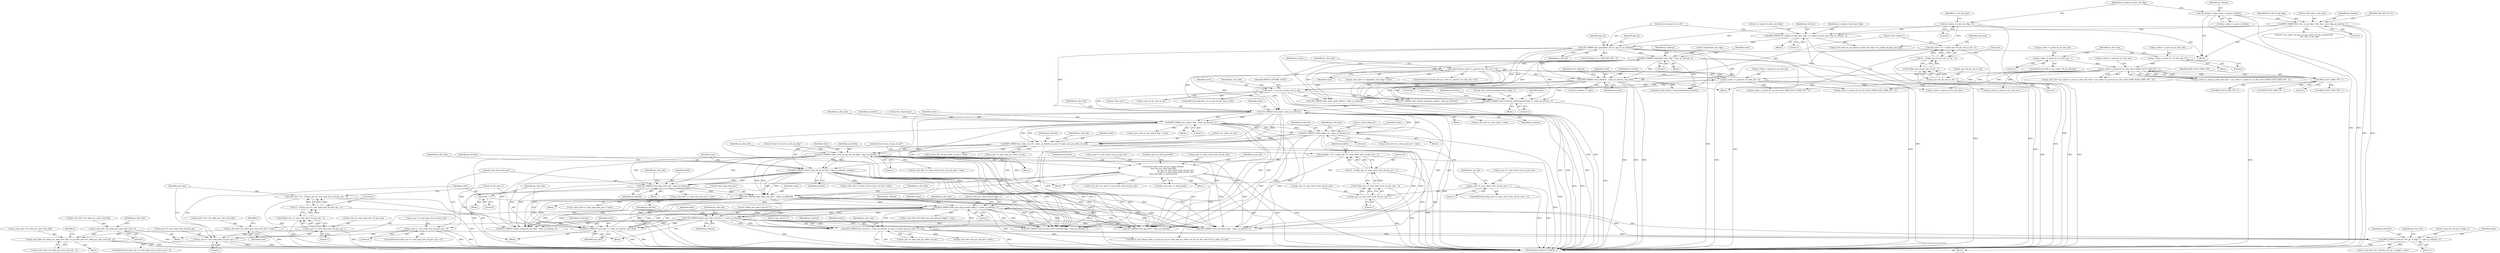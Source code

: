 digraph "0_Android_7c9be319a279654e55a6d757265f88c61a16a4d5@array" {
"1001039" [label="(Call,ps_slice_hdr->ai1_delta_poc_msb_cycle_lt[i] += ps_slice_hdr->ai1_delta_poc_msb_cycle_lt[i - 1])"];
"1001003" [label="(Call,ps_slice_hdr->ai1_delta_poc_msb_cycle_lt[i] = 0)"];
"1001021" [label="(Call,ps_slice_hdr->ai1_delta_poc_msb_cycle_lt[i] = value)"];
"1001017" [label="(Call,UEV_PARSE(\"delata_poc_msb_cycle_lt[ i ]\", value, ps_bitstrm))"];
"1000991" [label="(Call,BITS_PARSE(\"delta_poc_msb_present_flag[ i ]\", value, ps_bitstrm, 1))"];
"1000938" [label="(Call,value = 0)"];
"1000931" [label="(Call,BITS_PARSE(\"lt_idx_sps[ i ]\", value, ps_bitstrm, num_bits))"];
"1000863" [label="(Call,UEV_PARSE(\"num_long_term_pics\", value, ps_bitstrm))"];
"1000700" [label="(Call,BITS_PARSE(\"short_term_ref_pic_set_sps_flag\", value, ps_bitstrm, 1))"];
"1000688" [label="(Call,BITS_PARSE(\"pic_order_cnt_lsb\", value, ps_bitstrm, ps_sps->i1_log2_max_pic_order_cnt_lsb))"];
"1000643" [label="(Call,BITS_PARSE(\"pic_output_flag\", value, ps_bitstrm, 1))"];
"1000598" [label="(Call,UEV_PARSE(\"slice_type\", value, ps_bitstrm))"];
"1000593" [label="(Call,BITS_PARSE(\"slice_reserved_undetermined_flag[ i ]\", value, ps_bitstrm, 1))"];
"1000543" [label="(Call,value >= ps_sps->i4_pic_size_in_ctb)"];
"1000534" [label="(Call,BITS_PARSE(\"slice_address\", value, ps_bitstrm, num_bits))"];
"1000434" [label="(Call,value && (ps_codec->s_parse.i4_cur_slice_idx > 0))"];
"1000428" [label="(Call,BITS_PARSE(\"dependent_slice_flag\", value, ps_bitstrm, 1))"];
"1000214" [label="(Call,UEV_PARSE(\"pic_parameter_set_id\", pps_id, ps_bitstrm))"];
"1000209" [label="(Call,BITS_PARSE(\"no_output_of_prior_pics_flag\", no_output_of_prior_pics_flag, ps_bitstrm, 1))"];
"1000160" [label="(Call,no_output_of_prior_pics_flag = 0)"];
"1000195" [label="(Call,BITS_PARSE(\"first_slice_in_pic_flag\", first_slice_in_pic_flag, ps_bitstrm, 1))"];
"1000148" [label="(Call,*ps_bitstrm = &ps_codec->s_parse.s_bitstrm)"];
"1000436" [label="(Call,ps_codec->s_parse.i4_cur_slice_idx > 0)"];
"1000411" [label="(Call,ps_codec->s_parse.i4_cur_slice_idx & (MAX_SLICE_HDR_CNT - 1))"];
"1000396" [label="(Call,ps_codec->s_parse.i4_cur_slice_idx = 1)"];
"1000381" [label="(Call,ps_codec->s_parse.i4_cur_slice_idx = 0)"];
"1000417" [label="(Call,MAX_SLICE_HDR_CNT - 1)"];
"1000524" [label="(Call,num_bits = 32 - CLZ(ps_sps->i4_pic_size_in_ctb - 1))"];
"1000526" [label="(Call,32 - CLZ(ps_sps->i4_pic_size_in_ctb - 1))"];
"1000528" [label="(Call,CLZ(ps_sps->i4_pic_size_in_ctb - 1))"];
"1000529" [label="(Call,ps_sps->i4_pic_size_in_ctb - 1)"];
"1000665" [label="(Call,BITS_PARSE(\"colour_plane_id\", value, ps_bitstrm, 2))"];
"1000840" [label="(Call,UEV_PARSE(\"num_long_term_sps\", value, ps_bitstrm))"];
"1000740" [label="(Call,BITS_PARSE(\"short_term_ref_pic_set_idx\", value, ps_bitstrm, numbits))"];
"1000730" [label="(Call,numbits = 32 - CLZ(ps_sps->i1_num_short_term_ref_pic_sets - 1))"];
"1000732" [label="(Call,32 - CLZ(ps_sps->i1_num_short_term_ref_pic_sets - 1))"];
"1000734" [label="(Call,CLZ(ps_sps->i1_num_short_term_ref_pic_sets - 1))"];
"1000735" [label="(Call,ps_sps->i1_num_short_term_ref_pic_sets - 1)"];
"1000724" [label="(Call,ps_sps->i1_num_short_term_ref_pic_sets > 1)"];
"1000784" [label="(Call,ihevcd_short_term_ref_pic_set(ps_bitstrm,\n &ps_sps->as_stref_picset[0],\n                                              ps_sps->i1_num_short_term_ref_pic_sets,\n                                              ps_sps->i1_num_short_term_ref_pic_sets,\n &ps_slice_hdr->s_stref_picset))"];
"1000921" [label="(Call,num_bits = 32 - CLZ(ps_sps->i1_num_long_term_ref_pics_sps - 1))"];
"1000923" [label="(Call,32 - CLZ(ps_sps->i1_num_long_term_ref_pics_sps - 1))"];
"1000925" [label="(Call,CLZ(ps_sps->i1_num_long_term_ref_pics_sps - 1))"];
"1000926" [label="(Call,ps_sps->i1_num_long_term_ref_pics_sps - 1)"];
"1000914" [label="(Call,ps_sps->i1_num_long_term_ref_pics_sps > 1)"];
"1000834" [label="(Call,ps_sps->i1_num_long_term_ref_pics_sps > 0)"];
"1000979" [label="(Call,BITS_PARSE(\"used_by_curr_pic_lt_flag[ i ]\", value, ps_bitstrm, 1))"];
"1000965" [label="(Call,BITS_PARSE(\"poc_lsb_lt[ i ]\", value, ps_bitstrm, ps_sps->i1_log2_max_pic_order_cnt_lsb))"];
"1000538" [label="(Identifier,num_bits)"];
"1000922" [label="(Identifier,num_bits)"];
"1001009" [label="(Literal,0)"];
"1000695" [label="(Call,ps_slice_hdr->i4_pic_order_cnt_lsb = value)"];
"1000866" [label="(Identifier,ps_bitstrm)"];
"1001040" [label="(Call,ps_slice_hdr->ai1_delta_poc_msb_cycle_lt[i])"];
"1000691" [label="(Identifier,ps_bitstrm)"];
"1000549" [label="(Identifier,IHEVCD_IGNORE_SLICE)"];
"1000728" [label="(Literal,1)"];
"1000923" [label="(Call,32 - CLZ(ps_sps->i1_num_long_term_ref_pics_sps - 1))"];
"1000925" [label="(Call,CLZ(ps_sps->i1_num_long_term_ref_pics_sps - 1))"];
"1000739" [label="(Literal,1)"];
"1000996" [label="(Call,ps_slice_hdr->ai1_delta_poc_msb_present_flag[i] = value)"];
"1001878" [label="(Call,UEV_PARSE(\"num_entry_point_offsets\", value, ps_bitstrm))"];
"1000724" [label="(Call,ps_sps->i1_num_short_term_ref_pic_sets > 1)"];
"1000544" [label="(Identifier,value)"];
"1000381" [label="(Call,ps_codec->s_parse.i4_cur_slice_idx = 0)"];
"1000672" [label="(Identifier,ps_slice_hdr)"];
"1000648" [label="(Call,ps_slice_hdr->i1_pic_output_flag = value)"];
"1001024" [label="(Identifier,ps_slice_hdr)"];
"1002011" [label="(Call,ihevcd_bits_flush_to_byte_boundary(ps_bitstrm))"];
"1000219" [label="(Identifier,pps_id)"];
"1000199" [label="(Literal,1)"];
"1002527" [label="(Call,ps_codec->s_parse.i4_cur_slice_idx & (MAX_SLICE_HDR_CNT - 1))"];
"1000792" [label="(Call,ps_sps->i1_num_short_term_ref_pic_sets)"];
"1000803" [label="(Identifier,st_rps_idx)"];
"1000670" [label="(Call,ps_slice_hdr->i1_colour_plane_id = value)"];
"1001045" [label="(Call,ps_slice_hdr->ai1_delta_poc_msb_cycle_lt[i - 1])"];
"1000995" [label="(Literal,1)"];
"1000924" [label="(Literal,32)"];
"1000535" [label="(Literal,\"slice_address\")"];
"1000445" [label="(Identifier,ps_codec)"];
"1000446" [label="(Call,ps_codec->s_parse.i4_cur_slice_idx & (MAX_SLICE_HDR_CNT - 1))"];
"1000646" [label="(Identifier,ps_bitstrm)"];
"1000537" [label="(Identifier,ps_bitstrm)"];
"1000701" [label="(Literal,\"short_term_ref_pic_set_sps_flag\")"];
"1000208" [label="(Block,)"];
"1000432" [label="(Literal,1)"];
"1000939" [label="(Identifier,value)"];
"1000914" [label="(Call,ps_sps->i1_num_long_term_ref_pics_sps > 1)"];
"1000529" [label="(Call,ps_sps->i4_pic_size_in_ctb - 1)"];
"1000865" [label="(Identifier,value)"];
"1000595" [label="(Identifier,value)"];
"1000980" [label="(Literal,\"used_by_curr_pic_lt_flag[ i ]\")"];
"1000539" [label="(Call,slice_address = value)"];
"1000864" [label="(Literal,\"num_long_term_pics\")"];
"1000560" [label="(Block,)"];
"1000290" [label="(Call,(0 != ps_codec->u4_pic_cnt || ps_codec->i4_pic_present) &&\n                    first_slice_in_pic_flag)"];
"1000666" [label="(Literal,\"colour_plane_id\")"];
"1000211" [label="(Identifier,no_output_of_prior_pics_flag)"];
"1002638" [label="(Call,ps_codec->s_parse.i4_cur_slice_idx--)"];
"1000435" [label="(Identifier,value)"];
"1000592" [label="(Block,)"];
"1000692" [label="(Call,ps_sps->i1_log2_max_pic_order_cnt_lsb)"];
"1000431" [label="(Identifier,ps_bitstrm)"];
"1000981" [label="(Identifier,value)"];
"1000785" [label="(Identifier,ps_bitstrm)"];
"1000697" [label="(Identifier,ps_slice_hdr)"];
"1000132" [label="(Block,)"];
"1000667" [label="(Identifier,value)"];
"1000905" [label="(Block,)"];
"1000743" [label="(Identifier,ps_bitstrm)"];
"1001985" [label="(Call,UEV_PARSE(\"slice_header_extension_length\", value, ps_bitstrm))"];
"1001022" [label="(Call,ps_slice_hdr->ai1_delta_poc_msb_cycle_lt[i])"];
"1000843" [label="(Identifier,ps_bitstrm)"];
"1000390" [label="(ControlStructure,if(0 == ps_codec->i4_pic_present))"];
"1001013" [label="(Identifier,ps_slice_hdr)"];
"1000642" [label="(Block,)"];
"1000412" [label="(Call,ps_codec->s_parse.i4_cur_slice_idx)"];
"1000930" [label="(Literal,1)"];
"1001126" [label="(Call,BITS_PARSE(\"slice_sao_luma_flag\", value, ps_bitstrm, 1))"];
"1000664" [label="(Block,)"];
"1000534" [label="(Call,BITS_PARSE(\"slice_address\", value, ps_bitstrm, num_bits))"];
"1000597" [label="(Literal,1)"];
"1000736" [label="(Call,ps_sps->i1_num_short_term_ref_pic_sets)"];
"1001020" [label="(Identifier,ps_bitstrm)"];
"1000526" [label="(Call,32 - CLZ(ps_sps->i4_pic_size_in_ctb - 1))"];
"1000729" [label="(Block,)"];
"1000404" [label="(Identifier,ps_slice_hdr)"];
"1002533" [label="(Call,MAX_SLICE_HDR_CNT - 1)"];
"1000747" [label="(Identifier,ps_slice_hdr)"];
"1000783" [label="(Block,)"];
"1000740" [label="(Call,BITS_PARSE(\"short_term_ref_pic_set_idx\", value, ps_bitstrm, numbits))"];
"1000644" [label="(Literal,\"pic_output_flag\")"];
"1000419" [label="(Literal,1)"];
"1001039" [label="(Call,ps_slice_hdr->ai1_delta_poc_msb_cycle_lt[i] += ps_slice_hdr->ai1_delta_poc_msb_cycle_lt[i - 1])"];
"1000382" [label="(Call,ps_codec->s_parse.i4_cur_slice_idx)"];
"1000982" [label="(Identifier,ps_bitstrm)"];
"1000744" [label="(Identifier,numbits)"];
"1001031" [label="(Identifier,i)"];
"1000725" [label="(Call,ps_sps->i1_num_short_term_ref_pic_sets)"];
"1001101" [label="(Call,BITS_PARSE(\"enable_temporal_mvp_flag\", value, ps_bitstrm, 1))"];
"1000380" [label="(Block,)"];
"1000927" [label="(Call,ps_sps->i1_num_long_term_ref_pics_sps)"];
"1000387" [label="(Literal,0)"];
"1000397" [label="(Call,ps_codec->s_parse.i4_cur_slice_idx)"];
"1001018" [label="(Literal,\"delata_poc_msb_cycle_lt[ i ]\")"];
"1000162" [label="(Literal,0)"];
"1000915" [label="(Call,ps_sps->i1_num_long_term_ref_pics_sps)"];
"1000217" [label="(Identifier,ps_bitstrm)"];
"1000429" [label="(Literal,\"dependent_slice_flag\")"];
"1000683" [label="(Block,)"];
"1000528" [label="(Call,CLZ(ps_sps->i4_pic_size_in_ctb - 1))"];
"1000165" [label="(Identifier,i1_nal_unit_type)"];
"1000215" [label="(Literal,\"pic_parameter_set_id\")"];
"1002661" [label="(MethodReturn,IHEVCD_ERROR_T)"];
"1000964" [label="(Block,)"];
"1000983" [label="(Literal,1)"];
"1000545" [label="(Call,ps_sps->i4_pic_size_in_ctb)"];
"1000734" [label="(Call,CLZ(ps_sps->i1_num_short_term_ref_pic_sets - 1))"];
"1000533" [label="(Literal,1)"];
"1000417" [label="(Call,MAX_SLICE_HDR_CNT - 1)"];
"1000645" [label="(Identifier,value)"];
"1001003" [label="(Call,ps_slice_hdr->ai1_delta_poc_msb_cycle_lt[i] = 0)"];
"1000437" [label="(Call,ps_codec->s_parse.i4_cur_slice_idx)"];
"1000835" [label="(Call,ps_sps->i1_num_long_term_ref_pics_sps)"];
"1000543" [label="(Call,value >= ps_sps->i4_pic_size_in_ctb)"];
"1000934" [label="(Identifier,ps_bitstrm)"];
"1000832" [label="(Block,)"];
"1000216" [label="(Identifier,pps_id)"];
"1000149" [label="(Identifier,ps_bitstrm)"];
"1000430" [label="(Identifier,value)"];
"1000402" [label="(Literal,1)"];
"1000704" [label="(Literal,1)"];
"1000452" [label="(Call,MAX_SLICE_HDR_CNT - 1)"];
"1000987" [label="(Identifier,ps_slice_hdr)"];
"1001027" [label="(Identifier,value)"];
"1000411" [label="(Call,ps_codec->s_parse.i4_cur_slice_idx & (MAX_SLICE_HDR_CNT - 1))"];
"1001019" [label="(Identifier,value)"];
"1000991" [label="(Call,BITS_PARSE(\"delta_poc_msb_present_flag[ i ]\", value, ps_bitstrm, 1))"];
"1000468" [label="(Identifier,ps_slice_hdr)"];
"1000730" [label="(Call,numbits = 32 - CLZ(ps_sps->i1_num_short_term_ref_pic_sets - 1))"];
"1000966" [label="(Literal,\"poc_lsb_lt[ i ]\")"];
"1000466" [label="(Call,ps_slice_hdr->i1_dependent_slice_flag = value)"];
"1000530" [label="(Call,ps_sps->i4_pic_size_in_ctb)"];
"1000650" [label="(Identifier,ps_slice_hdr)"];
"1000839" [label="(Block,)"];
"1000904" [label="(Identifier,i)"];
"1000795" [label="(Call,ps_sps->i1_num_short_term_ref_pic_sets)"];
"1000604" [label="(Identifier,ps_slice_hdr)"];
"1000540" [label="(Identifier,slice_address)"];
"1000935" [label="(Identifier,num_bits)"];
"1001678" [label="(Call,ihevcd_calc_poc(ps_codec, ps_nal, ps_sps->i1_log2_max_pic_order_cnt_lsb, ps_slice_hdr->i4_pic_order_cnt_lsb))"];
"1000834" [label="(Call,ps_sps->i1_num_long_term_ref_pics_sps > 0)"];
"1000705" [label="(Call,ps_slice_hdr->i1_short_term_ref_pic_set_sps_flag = value)"];
"1000965" [label="(Call,BITS_PARSE(\"poc_lsb_lt[ i ]\", value, ps_bitstrm, ps_sps->i1_log2_max_pic_order_cnt_lsb))"];
"1000846" [label="(Identifier,ps_slice_hdr)"];
"1000598" [label="(Call,UEV_PARSE(\"slice_type\", value, ps_bitstrm))"];
"1000979" [label="(Call,BITS_PARSE(\"used_by_curr_pic_lt_flag[ i ]\", value, ps_bitstrm, 1))"];
"1000599" [label="(Literal,\"slice_type\")"];
"1000993" [label="(Identifier,value)"];
"1000937" [label="(Block,)"];
"1000702" [label="(Identifier,value)"];
"1000940" [label="(Literal,0)"];
"1000700" [label="(Call,BITS_PARSE(\"short_term_ref_pic_set_sps_flag\", value, ps_bitstrm, 1))"];
"1000643" [label="(Call,BITS_PARSE(\"pic_output_flag\", value, ps_bitstrm, 1))"];
"1000932" [label="(Literal,\"lt_idx_sps[ i ]\")"];
"1000591" [label="(Identifier,i)"];
"1000522" [label="(Block,)"];
"1000838" [label="(Literal,0)"];
"1000596" [label="(Identifier,ps_bitstrm)"];
"1001038" [label="(Block,)"];
"1000745" [label="(Call,ps_slice_hdr->i1_short_term_ref_pic_set_idx = value)"];
"1000918" [label="(Literal,1)"];
"1000210" [label="(Literal,\"no_output_of_prior_pics_flag\")"];
"1000203" [label="(Identifier,NAL_BLA_W_LP)"];
"1000833" [label="(ControlStructure,if(ps_sps->i1_num_long_term_ref_pics_sps > 0))"];
"1001189" [label="(Call,BITS_PARSE(\"num_ref_idx_active_override_flag\", value, ps_bitstrm, 1))"];
"1000396" [label="(Call,ps_codec->s_parse.i4_cur_slice_idx = 1)"];
"1000741" [label="(Literal,\"short_term_ref_pic_set_idx\")"];
"1001021" [label="(Call,ps_slice_hdr->ai1_delta_poc_msb_cycle_lt[i] = value)"];
"1000668" [label="(Identifier,ps_bitstrm)"];
"1000161" [label="(Identifier,no_output_of_prior_pics_flag)"];
"1000602" [label="(Call,ps_slice_hdr->i1_slice_type = value)"];
"1000507" [label="(Call,ps_slice_hdr->i1_no_output_of_prior_pics_flag = no_output_of_prior_pics_flag)"];
"1001016" [label="(Block,)"];
"1000150" [label="(Call,&ps_codec->s_parse.s_bitstrm)"];
"1000968" [label="(Identifier,ps_bitstrm)"];
"1000703" [label="(Identifier,ps_bitstrm)"];
"1000525" [label="(Identifier,num_bits)"];
"1000972" [label="(Call,ps_slice_hdr->ai4_poc_lsb_lt[i] = value)"];
"1000220" [label="(Call,CLIP3(pps_id, 0, MAX_PPS_CNT - 2))"];
"1000433" [label="(ControlStructure,if(value && (ps_codec->s_parse.i4_cur_slice_idx > 0)))"];
"1000690" [label="(Identifier,value)"];
"1000197" [label="(Identifier,first_slice_in_pic_flag)"];
"1000784" [label="(Call,ihevcd_short_term_ref_pic_set(ps_bitstrm,\n &ps_sps->as_stref_picset[0],\n                                              ps_sps->i1_num_short_term_ref_pic_sets,\n                                              ps_sps->i1_num_short_term_ref_pic_sets,\n &ps_slice_hdr->s_stref_picset))"];
"1000209" [label="(Call,BITS_PARSE(\"no_output_of_prior_pics_flag\", no_output_of_prior_pics_flag, ps_bitstrm, 1))"];
"1000844" [label="(Call,ps_slice_hdr->i1_num_long_term_sps = value)"];
"1000733" [label="(Literal,32)"];
"1000442" [label="(Literal,0)"];
"1000926" [label="(Call,ps_sps->i1_num_long_term_ref_pics_sps - 1)"];
"1000601" [label="(Identifier,ps_bitstrm)"];
"1000842" [label="(Identifier,value)"];
"1000731" [label="(Identifier,numbits)"];
"1000863" [label="(Call,UEV_PARSE(\"num_long_term_pics\", value, ps_bitstrm))"];
"1000999" [label="(Identifier,ps_slice_hdr)"];
"1000802" [label="(Call,st_rps_idx = ps_sps->i1_num_short_term_ref_pic_sets)"];
"1000707" [label="(Identifier,ps_slice_hdr)"];
"1000992" [label="(Literal,\"delta_poc_msb_present_flag[ i ]\")"];
"1000994" [label="(Identifier,ps_bitstrm)"];
"1000688" [label="(Call,BITS_PARSE(\"pic_order_cnt_lsb\", value, ps_bitstrm, ps_sps->i1_log2_max_pic_order_cnt_lsb))"];
"1000913" [label="(ControlStructure,if (ps_sps->i1_num_long_term_ref_pics_sps > 1))"];
"1000212" [label="(Identifier,ps_bitstrm)"];
"1000148" [label="(Call,*ps_bitstrm = &ps_codec->s_parse.s_bitstrm)"];
"1000869" [label="(Identifier,ps_slice_hdr)"];
"1000967" [label="(Identifier,value)"];
"1000975" [label="(Identifier,ps_slice_hdr)"];
"1000938" [label="(Call,value = 0)"];
"1000427" [label="(Block,)"];
"1000933" [label="(Identifier,value)"];
"1000524" [label="(Call,num_bits = 32 - CLZ(ps_sps->i4_pic_size_in_ctb - 1))"];
"1000214" [label="(Call,UEV_PARSE(\"pic_parameter_set_id\", pps_id, ps_bitstrm))"];
"1000403" [label="(Call,ps_slice_hdr = ps_codec->s_parse.ps_slice_hdr_base + (ps_codec->s_parse.i4_cur_slice_idx & (MAX_SLICE_HDR_CNT - 1)))"];
"1000841" [label="(Literal,\"num_long_term_sps\")"];
"1000969" [label="(Call,ps_sps->i1_log2_max_pic_order_cnt_lsb)"];
"1000786" [label="(Call,&ps_sps->as_stref_picset[0])"];
"1001803" [label="(Call,MAX_SLICE_HDR_CNT - 1)"];
"1000798" [label="(Call,&ps_slice_hdr->s_stref_picset)"];
"1000732" [label="(Call,32 - CLZ(ps_sps->i1_num_short_term_ref_pic_sets - 1))"];
"1000536" [label="(Identifier,value)"];
"1000196" [label="(Literal,\"first_slice_in_pic_flag\")"];
"1000418" [label="(Identifier,MAX_SLICE_HDR_CNT)"];
"1000669" [label="(Literal,2)"];
"1000558" [label="(Identifier,ps_slice_hdr)"];
"1000944" [label="(Identifier,ps_slice_hdr)"];
"1000600" [label="(Identifier,value)"];
"1000594" [label="(Literal,\"slice_reserved_undetermined_flag[ i ]\")"];
"1000195" [label="(Call,BITS_PARSE(\"first_slice_in_pic_flag\", first_slice_in_pic_flag, ps_bitstrm, 1))"];
"1001474" [label="(Call,SEV_PARSE(\"slice_qp_delta\", value, ps_bitstrm))"];
"1000405" [label="(Call,ps_codec->s_parse.ps_slice_hdr_base + (ps_codec->s_parse.i4_cur_slice_idx & (MAX_SLICE_HDR_CNT - 1)))"];
"1000919" [label="(Block,)"];
"1000751" [label="(Identifier,st_rps_idx)"];
"1001766" [label="(Call,ps_codec->s_parse.i4_cur_slice_idx--)"];
"1000735" [label="(Call,ps_sps->i1_num_short_term_ref_pic_sets - 1)"];
"1000689" [label="(Literal,\"pic_order_cnt_lsb\")"];
"1000428" [label="(Call,BITS_PARSE(\"dependent_slice_flag\", value, ps_bitstrm, 1))"];
"1000723" [label="(ControlStructure,if(ps_sps->i1_num_short_term_ref_pic_sets > 1))"];
"1001004" [label="(Call,ps_slice_hdr->ai1_delta_poc_msb_cycle_lt[i])"];
"1000527" [label="(Literal,32)"];
"1000742" [label="(Identifier,value)"];
"1000593" [label="(Call,BITS_PARSE(\"slice_reserved_undetermined_flag[ i ]\", value, ps_bitstrm, 1))"];
"1000198" [label="(Identifier,ps_bitstrm)"];
"1000665" [label="(Call,BITS_PARSE(\"colour_plane_id\", value, ps_bitstrm, 2))"];
"1000647" [label="(Literal,1)"];
"1000436" [label="(Call,ps_codec->s_parse.i4_cur_slice_idx > 0)"];
"1000984" [label="(Call,ps_slice_hdr->ai1_used_by_curr_pic_lt_flag[i] = value)"];
"1000921" [label="(Call,num_bits = 32 - CLZ(ps_sps->i1_num_long_term_ref_pics_sps - 1))"];
"1000160" [label="(Call,no_output_of_prior_pics_flag = 0)"];
"1000931" [label="(Call,BITS_PARSE(\"lt_idx_sps[ i ]\", value, ps_bitstrm, num_bits))"];
"1000542" [label="(ControlStructure,if(value >= ps_sps->i4_pic_size_in_ctb))"];
"1000867" [label="(Call,ps_slice_hdr->i1_num_long_term_pics = value)"];
"1000434" [label="(Call,value && (ps_codec->s_parse.i4_cur_slice_idx > 0))"];
"1000213" [label="(Literal,1)"];
"1001017" [label="(Call,UEV_PARSE(\"delata_poc_msb_cycle_lt[ i ]\", value, ps_bitstrm))"];
"1000840" [label="(Call,UEV_PARSE(\"num_long_term_sps\", value, ps_bitstrm))"];
"1001039" -> "1001038"  [label="AST: "];
"1001039" -> "1001045"  [label="CFG: "];
"1001040" -> "1001039"  [label="AST: "];
"1001045" -> "1001039"  [label="AST: "];
"1000904" -> "1001039"  [label="CFG: "];
"1001039" -> "1002661"  [label="DDG: "];
"1001039" -> "1002661"  [label="DDG: "];
"1001003" -> "1001039"  [label="DDG: "];
"1001021" -> "1001039"  [label="DDG: "];
"1001003" -> "1000905"  [label="AST: "];
"1001003" -> "1001009"  [label="CFG: "];
"1001004" -> "1001003"  [label="AST: "];
"1001009" -> "1001003"  [label="AST: "];
"1001013" -> "1001003"  [label="CFG: "];
"1001003" -> "1002661"  [label="DDG: "];
"1001021" -> "1001016"  [label="AST: "];
"1001021" -> "1001027"  [label="CFG: "];
"1001022" -> "1001021"  [label="AST: "];
"1001027" -> "1001021"  [label="AST: "];
"1001031" -> "1001021"  [label="CFG: "];
"1001021" -> "1002661"  [label="DDG: "];
"1001017" -> "1001021"  [label="DDG: "];
"1001017" -> "1001016"  [label="AST: "];
"1001017" -> "1001020"  [label="CFG: "];
"1001018" -> "1001017"  [label="AST: "];
"1001019" -> "1001017"  [label="AST: "];
"1001020" -> "1001017"  [label="AST: "];
"1001024" -> "1001017"  [label="CFG: "];
"1001017" -> "1002661"  [label="DDG: "];
"1001017" -> "1000931"  [label="DDG: "];
"1001017" -> "1000931"  [label="DDG: "];
"1001017" -> "1000965"  [label="DDG: "];
"1001017" -> "1000965"  [label="DDG: "];
"1001017" -> "1000991"  [label="DDG: "];
"1000991" -> "1001017"  [label="DDG: "];
"1000991" -> "1001017"  [label="DDG: "];
"1001017" -> "1001101"  [label="DDG: "];
"1001017" -> "1001101"  [label="DDG: "];
"1001017" -> "1001126"  [label="DDG: "];
"1001017" -> "1001126"  [label="DDG: "];
"1001017" -> "1001189"  [label="DDG: "];
"1001017" -> "1001189"  [label="DDG: "];
"1001017" -> "1001474"  [label="DDG: "];
"1001017" -> "1001474"  [label="DDG: "];
"1000991" -> "1000905"  [label="AST: "];
"1000991" -> "1000995"  [label="CFG: "];
"1000992" -> "1000991"  [label="AST: "];
"1000993" -> "1000991"  [label="AST: "];
"1000994" -> "1000991"  [label="AST: "];
"1000995" -> "1000991"  [label="AST: "];
"1000999" -> "1000991"  [label="CFG: "];
"1000991" -> "1002661"  [label="DDG: "];
"1000991" -> "1000931"  [label="DDG: "];
"1000991" -> "1000931"  [label="DDG: "];
"1000991" -> "1000965"  [label="DDG: "];
"1000991" -> "1000965"  [label="DDG: "];
"1000938" -> "1000991"  [label="DDG: "];
"1000931" -> "1000991"  [label="DDG: "];
"1000931" -> "1000991"  [label="DDG: "];
"1000979" -> "1000991"  [label="DDG: "];
"1000979" -> "1000991"  [label="DDG: "];
"1000863" -> "1000991"  [label="DDG: "];
"1000991" -> "1000996"  [label="DDG: "];
"1000991" -> "1001101"  [label="DDG: "];
"1000991" -> "1001101"  [label="DDG: "];
"1000991" -> "1001126"  [label="DDG: "];
"1000991" -> "1001126"  [label="DDG: "];
"1000991" -> "1001189"  [label="DDG: "];
"1000991" -> "1001189"  [label="DDG: "];
"1000991" -> "1001474"  [label="DDG: "];
"1000991" -> "1001474"  [label="DDG: "];
"1000938" -> "1000937"  [label="AST: "];
"1000938" -> "1000940"  [label="CFG: "];
"1000939" -> "1000938"  [label="AST: "];
"1000940" -> "1000938"  [label="AST: "];
"1000944" -> "1000938"  [label="CFG: "];
"1000931" -> "1000919"  [label="AST: "];
"1000931" -> "1000935"  [label="CFG: "];
"1000932" -> "1000931"  [label="AST: "];
"1000933" -> "1000931"  [label="AST: "];
"1000934" -> "1000931"  [label="AST: "];
"1000935" -> "1000931"  [label="AST: "];
"1000944" -> "1000931"  [label="CFG: "];
"1000931" -> "1002661"  [label="DDG: "];
"1000931" -> "1002661"  [label="DDG: "];
"1000863" -> "1000931"  [label="DDG: "];
"1000863" -> "1000931"  [label="DDG: "];
"1000921" -> "1000931"  [label="DDG: "];
"1000863" -> "1000832"  [label="AST: "];
"1000863" -> "1000866"  [label="CFG: "];
"1000864" -> "1000863"  [label="AST: "];
"1000865" -> "1000863"  [label="AST: "];
"1000866" -> "1000863"  [label="AST: "];
"1000869" -> "1000863"  [label="CFG: "];
"1000863" -> "1002661"  [label="DDG: "];
"1000700" -> "1000863"  [label="DDG: "];
"1000700" -> "1000863"  [label="DDG: "];
"1000840" -> "1000863"  [label="DDG: "];
"1000840" -> "1000863"  [label="DDG: "];
"1000740" -> "1000863"  [label="DDG: "];
"1000740" -> "1000863"  [label="DDG: "];
"1000784" -> "1000863"  [label="DDG: "];
"1000863" -> "1000867"  [label="DDG: "];
"1000863" -> "1000965"  [label="DDG: "];
"1000863" -> "1000965"  [label="DDG: "];
"1000863" -> "1001101"  [label="DDG: "];
"1000863" -> "1001101"  [label="DDG: "];
"1000863" -> "1001126"  [label="DDG: "];
"1000863" -> "1001126"  [label="DDG: "];
"1000863" -> "1001189"  [label="DDG: "];
"1000863" -> "1001189"  [label="DDG: "];
"1000863" -> "1001474"  [label="DDG: "];
"1000863" -> "1001474"  [label="DDG: "];
"1000700" -> "1000683"  [label="AST: "];
"1000700" -> "1000704"  [label="CFG: "];
"1000701" -> "1000700"  [label="AST: "];
"1000702" -> "1000700"  [label="AST: "];
"1000703" -> "1000700"  [label="AST: "];
"1000704" -> "1000700"  [label="AST: "];
"1000707" -> "1000700"  [label="CFG: "];
"1000700" -> "1002661"  [label="DDG: "];
"1000688" -> "1000700"  [label="DDG: "];
"1000688" -> "1000700"  [label="DDG: "];
"1000700" -> "1000705"  [label="DDG: "];
"1000700" -> "1000740"  [label="DDG: "];
"1000700" -> "1000740"  [label="DDG: "];
"1000700" -> "1000784"  [label="DDG: "];
"1000700" -> "1000840"  [label="DDG: "];
"1000700" -> "1000840"  [label="DDG: "];
"1000700" -> "1001101"  [label="DDG: "];
"1000700" -> "1001101"  [label="DDG: "];
"1000700" -> "1001126"  [label="DDG: "];
"1000700" -> "1001126"  [label="DDG: "];
"1000700" -> "1001189"  [label="DDG: "];
"1000700" -> "1001189"  [label="DDG: "];
"1000700" -> "1001474"  [label="DDG: "];
"1000700" -> "1001474"  [label="DDG: "];
"1000688" -> "1000683"  [label="AST: "];
"1000688" -> "1000692"  [label="CFG: "];
"1000689" -> "1000688"  [label="AST: "];
"1000690" -> "1000688"  [label="AST: "];
"1000691" -> "1000688"  [label="AST: "];
"1000692" -> "1000688"  [label="AST: "];
"1000697" -> "1000688"  [label="CFG: "];
"1000688" -> "1002661"  [label="DDG: "];
"1000688" -> "1002661"  [label="DDG: "];
"1000643" -> "1000688"  [label="DDG: "];
"1000643" -> "1000688"  [label="DDG: "];
"1000665" -> "1000688"  [label="DDG: "];
"1000665" -> "1000688"  [label="DDG: "];
"1000598" -> "1000688"  [label="DDG: "];
"1000598" -> "1000688"  [label="DDG: "];
"1000688" -> "1000695"  [label="DDG: "];
"1000688" -> "1000965"  [label="DDG: "];
"1000688" -> "1001678"  [label="DDG: "];
"1000643" -> "1000642"  [label="AST: "];
"1000643" -> "1000647"  [label="CFG: "];
"1000644" -> "1000643"  [label="AST: "];
"1000645" -> "1000643"  [label="AST: "];
"1000646" -> "1000643"  [label="AST: "];
"1000647" -> "1000643"  [label="AST: "];
"1000650" -> "1000643"  [label="CFG: "];
"1000643" -> "1002661"  [label="DDG: "];
"1000598" -> "1000643"  [label="DDG: "];
"1000598" -> "1000643"  [label="DDG: "];
"1000643" -> "1000648"  [label="DDG: "];
"1000643" -> "1000665"  [label="DDG: "];
"1000643" -> "1000665"  [label="DDG: "];
"1000643" -> "1001126"  [label="DDG: "];
"1000643" -> "1001126"  [label="DDG: "];
"1000643" -> "1001189"  [label="DDG: "];
"1000643" -> "1001189"  [label="DDG: "];
"1000643" -> "1001474"  [label="DDG: "];
"1000643" -> "1001474"  [label="DDG: "];
"1000598" -> "1000560"  [label="AST: "];
"1000598" -> "1000601"  [label="CFG: "];
"1000599" -> "1000598"  [label="AST: "];
"1000600" -> "1000598"  [label="AST: "];
"1000601" -> "1000598"  [label="AST: "];
"1000604" -> "1000598"  [label="CFG: "];
"1000598" -> "1002661"  [label="DDG: "];
"1000598" -> "1002661"  [label="DDG: "];
"1000593" -> "1000598"  [label="DDG: "];
"1000593" -> "1000598"  [label="DDG: "];
"1000543" -> "1000598"  [label="DDG: "];
"1000434" -> "1000598"  [label="DDG: "];
"1000214" -> "1000598"  [label="DDG: "];
"1000428" -> "1000598"  [label="DDG: "];
"1000534" -> "1000598"  [label="DDG: "];
"1000598" -> "1000602"  [label="DDG: "];
"1000598" -> "1000665"  [label="DDG: "];
"1000598" -> "1000665"  [label="DDG: "];
"1000598" -> "1001126"  [label="DDG: "];
"1000598" -> "1001126"  [label="DDG: "];
"1000598" -> "1001189"  [label="DDG: "];
"1000598" -> "1001189"  [label="DDG: "];
"1000598" -> "1001474"  [label="DDG: "];
"1000598" -> "1001474"  [label="DDG: "];
"1000593" -> "1000592"  [label="AST: "];
"1000593" -> "1000597"  [label="CFG: "];
"1000594" -> "1000593"  [label="AST: "];
"1000595" -> "1000593"  [label="AST: "];
"1000596" -> "1000593"  [label="AST: "];
"1000597" -> "1000593"  [label="AST: "];
"1000591" -> "1000593"  [label="CFG: "];
"1000593" -> "1002661"  [label="DDG: "];
"1000543" -> "1000593"  [label="DDG: "];
"1000434" -> "1000593"  [label="DDG: "];
"1000214" -> "1000593"  [label="DDG: "];
"1000428" -> "1000593"  [label="DDG: "];
"1000534" -> "1000593"  [label="DDG: "];
"1000543" -> "1000542"  [label="AST: "];
"1000543" -> "1000545"  [label="CFG: "];
"1000544" -> "1000543"  [label="AST: "];
"1000545" -> "1000543"  [label="AST: "];
"1000549" -> "1000543"  [label="CFG: "];
"1000558" -> "1000543"  [label="CFG: "];
"1000543" -> "1002661"  [label="DDG: "];
"1000543" -> "1002661"  [label="DDG: "];
"1000543" -> "1002661"  [label="DDG: "];
"1000534" -> "1000543"  [label="DDG: "];
"1000529" -> "1000543"  [label="DDG: "];
"1000543" -> "1001878"  [label="DDG: "];
"1000543" -> "1001985"  [label="DDG: "];
"1000534" -> "1000522"  [label="AST: "];
"1000534" -> "1000538"  [label="CFG: "];
"1000535" -> "1000534"  [label="AST: "];
"1000536" -> "1000534"  [label="AST: "];
"1000537" -> "1000534"  [label="AST: "];
"1000538" -> "1000534"  [label="AST: "];
"1000540" -> "1000534"  [label="CFG: "];
"1000534" -> "1002661"  [label="DDG: "];
"1000534" -> "1002661"  [label="DDG: "];
"1000534" -> "1002661"  [label="DDG: "];
"1000434" -> "1000534"  [label="DDG: "];
"1000214" -> "1000534"  [label="DDG: "];
"1000428" -> "1000534"  [label="DDG: "];
"1000524" -> "1000534"  [label="DDG: "];
"1000534" -> "1000539"  [label="DDG: "];
"1000534" -> "1001878"  [label="DDG: "];
"1000534" -> "1001985"  [label="DDG: "];
"1000534" -> "1002011"  [label="DDG: "];
"1000434" -> "1000433"  [label="AST: "];
"1000434" -> "1000435"  [label="CFG: "];
"1000434" -> "1000436"  [label="CFG: "];
"1000435" -> "1000434"  [label="AST: "];
"1000436" -> "1000434"  [label="AST: "];
"1000445" -> "1000434"  [label="CFG: "];
"1000468" -> "1000434"  [label="CFG: "];
"1000434" -> "1002661"  [label="DDG: "];
"1000434" -> "1002661"  [label="DDG: "];
"1000428" -> "1000434"  [label="DDG: "];
"1000436" -> "1000434"  [label="DDG: "];
"1000436" -> "1000434"  [label="DDG: "];
"1000434" -> "1000466"  [label="DDG: "];
"1000434" -> "1001878"  [label="DDG: "];
"1000434" -> "1001985"  [label="DDG: "];
"1000428" -> "1000427"  [label="AST: "];
"1000428" -> "1000432"  [label="CFG: "];
"1000429" -> "1000428"  [label="AST: "];
"1000430" -> "1000428"  [label="AST: "];
"1000431" -> "1000428"  [label="AST: "];
"1000432" -> "1000428"  [label="AST: "];
"1000435" -> "1000428"  [label="CFG: "];
"1000428" -> "1002661"  [label="DDG: "];
"1000428" -> "1002661"  [label="DDG: "];
"1000214" -> "1000428"  [label="DDG: "];
"1000428" -> "1001878"  [label="DDG: "];
"1000428" -> "1001985"  [label="DDG: "];
"1000428" -> "1002011"  [label="DDG: "];
"1000214" -> "1000132"  [label="AST: "];
"1000214" -> "1000217"  [label="CFG: "];
"1000215" -> "1000214"  [label="AST: "];
"1000216" -> "1000214"  [label="AST: "];
"1000217" -> "1000214"  [label="AST: "];
"1000219" -> "1000214"  [label="CFG: "];
"1000214" -> "1002661"  [label="DDG: "];
"1000214" -> "1002661"  [label="DDG: "];
"1000209" -> "1000214"  [label="DDG: "];
"1000195" -> "1000214"  [label="DDG: "];
"1000214" -> "1000220"  [label="DDG: "];
"1000214" -> "1001878"  [label="DDG: "];
"1000214" -> "1001985"  [label="DDG: "];
"1000214" -> "1002011"  [label="DDG: "];
"1000209" -> "1000208"  [label="AST: "];
"1000209" -> "1000213"  [label="CFG: "];
"1000210" -> "1000209"  [label="AST: "];
"1000211" -> "1000209"  [label="AST: "];
"1000212" -> "1000209"  [label="AST: "];
"1000213" -> "1000209"  [label="AST: "];
"1000215" -> "1000209"  [label="CFG: "];
"1000209" -> "1002661"  [label="DDG: "];
"1000209" -> "1002661"  [label="DDG: "];
"1000160" -> "1000209"  [label="DDG: "];
"1000195" -> "1000209"  [label="DDG: "];
"1000209" -> "1000507"  [label="DDG: "];
"1000160" -> "1000132"  [label="AST: "];
"1000160" -> "1000162"  [label="CFG: "];
"1000161" -> "1000160"  [label="AST: "];
"1000162" -> "1000160"  [label="AST: "];
"1000165" -> "1000160"  [label="CFG: "];
"1000160" -> "1002661"  [label="DDG: "];
"1000160" -> "1000507"  [label="DDG: "];
"1000195" -> "1000132"  [label="AST: "];
"1000195" -> "1000199"  [label="CFG: "];
"1000196" -> "1000195"  [label="AST: "];
"1000197" -> "1000195"  [label="AST: "];
"1000198" -> "1000195"  [label="AST: "];
"1000199" -> "1000195"  [label="AST: "];
"1000203" -> "1000195"  [label="CFG: "];
"1000195" -> "1002661"  [label="DDG: "];
"1000195" -> "1002661"  [label="DDG: "];
"1000148" -> "1000195"  [label="DDG: "];
"1000195" -> "1000290"  [label="DDG: "];
"1000148" -> "1000132"  [label="AST: "];
"1000148" -> "1000150"  [label="CFG: "];
"1000149" -> "1000148"  [label="AST: "];
"1000150" -> "1000148"  [label="AST: "];
"1000161" -> "1000148"  [label="CFG: "];
"1000148" -> "1002661"  [label="DDG: "];
"1000148" -> "1002661"  [label="DDG: "];
"1000436" -> "1000442"  [label="CFG: "];
"1000437" -> "1000436"  [label="AST: "];
"1000442" -> "1000436"  [label="AST: "];
"1000436" -> "1002661"  [label="DDG: "];
"1000411" -> "1000436"  [label="DDG: "];
"1000436" -> "1000446"  [label="DDG: "];
"1000436" -> "1001766"  [label="DDG: "];
"1000436" -> "1002527"  [label="DDG: "];
"1000436" -> "1002638"  [label="DDG: "];
"1000411" -> "1000405"  [label="AST: "];
"1000411" -> "1000417"  [label="CFG: "];
"1000412" -> "1000411"  [label="AST: "];
"1000417" -> "1000411"  [label="AST: "];
"1000405" -> "1000411"  [label="CFG: "];
"1000411" -> "1002661"  [label="DDG: "];
"1000411" -> "1002661"  [label="DDG: "];
"1000411" -> "1000403"  [label="DDG: "];
"1000411" -> "1000403"  [label="DDG: "];
"1000411" -> "1000405"  [label="DDG: "];
"1000411" -> "1000405"  [label="DDG: "];
"1000396" -> "1000411"  [label="DDG: "];
"1000381" -> "1000411"  [label="DDG: "];
"1000417" -> "1000411"  [label="DDG: "];
"1000417" -> "1000411"  [label="DDG: "];
"1000411" -> "1000446"  [label="DDG: "];
"1000411" -> "1001766"  [label="DDG: "];
"1000411" -> "1002527"  [label="DDG: "];
"1000411" -> "1002638"  [label="DDG: "];
"1000396" -> "1000390"  [label="AST: "];
"1000396" -> "1000402"  [label="CFG: "];
"1000397" -> "1000396"  [label="AST: "];
"1000402" -> "1000396"  [label="AST: "];
"1000404" -> "1000396"  [label="CFG: "];
"1000381" -> "1000380"  [label="AST: "];
"1000381" -> "1000387"  [label="CFG: "];
"1000382" -> "1000381"  [label="AST: "];
"1000387" -> "1000381"  [label="AST: "];
"1000404" -> "1000381"  [label="CFG: "];
"1000417" -> "1000419"  [label="CFG: "];
"1000418" -> "1000417"  [label="AST: "];
"1000419" -> "1000417"  [label="AST: "];
"1000417" -> "1002661"  [label="DDG: "];
"1000417" -> "1000452"  [label="DDG: "];
"1000417" -> "1001803"  [label="DDG: "];
"1000417" -> "1002533"  [label="DDG: "];
"1000524" -> "1000522"  [label="AST: "];
"1000524" -> "1000526"  [label="CFG: "];
"1000525" -> "1000524"  [label="AST: "];
"1000526" -> "1000524"  [label="AST: "];
"1000535" -> "1000524"  [label="CFG: "];
"1000524" -> "1002661"  [label="DDG: "];
"1000526" -> "1000524"  [label="DDG: "];
"1000526" -> "1000524"  [label="DDG: "];
"1000526" -> "1000528"  [label="CFG: "];
"1000527" -> "1000526"  [label="AST: "];
"1000528" -> "1000526"  [label="AST: "];
"1000526" -> "1002661"  [label="DDG: "];
"1000528" -> "1000526"  [label="DDG: "];
"1000528" -> "1000529"  [label="CFG: "];
"1000529" -> "1000528"  [label="AST: "];
"1000528" -> "1002661"  [label="DDG: "];
"1000529" -> "1000528"  [label="DDG: "];
"1000529" -> "1000528"  [label="DDG: "];
"1000529" -> "1000533"  [label="CFG: "];
"1000530" -> "1000529"  [label="AST: "];
"1000533" -> "1000529"  [label="AST: "];
"1000665" -> "1000664"  [label="AST: "];
"1000665" -> "1000669"  [label="CFG: "];
"1000666" -> "1000665"  [label="AST: "];
"1000667" -> "1000665"  [label="AST: "];
"1000668" -> "1000665"  [label="AST: "];
"1000669" -> "1000665"  [label="AST: "];
"1000672" -> "1000665"  [label="CFG: "];
"1000665" -> "1002661"  [label="DDG: "];
"1000665" -> "1000670"  [label="DDG: "];
"1000665" -> "1001126"  [label="DDG: "];
"1000665" -> "1001126"  [label="DDG: "];
"1000665" -> "1001189"  [label="DDG: "];
"1000665" -> "1001189"  [label="DDG: "];
"1000665" -> "1001474"  [label="DDG: "];
"1000665" -> "1001474"  [label="DDG: "];
"1000840" -> "1000839"  [label="AST: "];
"1000840" -> "1000843"  [label="CFG: "];
"1000841" -> "1000840"  [label="AST: "];
"1000842" -> "1000840"  [label="AST: "];
"1000843" -> "1000840"  [label="AST: "];
"1000846" -> "1000840"  [label="CFG: "];
"1000840" -> "1002661"  [label="DDG: "];
"1000740" -> "1000840"  [label="DDG: "];
"1000740" -> "1000840"  [label="DDG: "];
"1000784" -> "1000840"  [label="DDG: "];
"1000840" -> "1000844"  [label="DDG: "];
"1000740" -> "1000729"  [label="AST: "];
"1000740" -> "1000744"  [label="CFG: "];
"1000741" -> "1000740"  [label="AST: "];
"1000742" -> "1000740"  [label="AST: "];
"1000743" -> "1000740"  [label="AST: "];
"1000744" -> "1000740"  [label="AST: "];
"1000747" -> "1000740"  [label="CFG: "];
"1000740" -> "1002661"  [label="DDG: "];
"1000740" -> "1002661"  [label="DDG: "];
"1000730" -> "1000740"  [label="DDG: "];
"1000740" -> "1000745"  [label="DDG: "];
"1000740" -> "1001101"  [label="DDG: "];
"1000740" -> "1001101"  [label="DDG: "];
"1000740" -> "1001126"  [label="DDG: "];
"1000740" -> "1001126"  [label="DDG: "];
"1000740" -> "1001189"  [label="DDG: "];
"1000740" -> "1001189"  [label="DDG: "];
"1000740" -> "1001474"  [label="DDG: "];
"1000740" -> "1001474"  [label="DDG: "];
"1000730" -> "1000729"  [label="AST: "];
"1000730" -> "1000732"  [label="CFG: "];
"1000731" -> "1000730"  [label="AST: "];
"1000732" -> "1000730"  [label="AST: "];
"1000741" -> "1000730"  [label="CFG: "];
"1000730" -> "1002661"  [label="DDG: "];
"1000732" -> "1000730"  [label="DDG: "];
"1000732" -> "1000730"  [label="DDG: "];
"1000732" -> "1000734"  [label="CFG: "];
"1000733" -> "1000732"  [label="AST: "];
"1000734" -> "1000732"  [label="AST: "];
"1000732" -> "1002661"  [label="DDG: "];
"1000734" -> "1000732"  [label="DDG: "];
"1000734" -> "1000735"  [label="CFG: "];
"1000735" -> "1000734"  [label="AST: "];
"1000734" -> "1002661"  [label="DDG: "];
"1000735" -> "1000734"  [label="DDG: "];
"1000735" -> "1000734"  [label="DDG: "];
"1000735" -> "1000739"  [label="CFG: "];
"1000736" -> "1000735"  [label="AST: "];
"1000739" -> "1000735"  [label="AST: "];
"1000735" -> "1002661"  [label="DDG: "];
"1000724" -> "1000735"  [label="DDG: "];
"1000724" -> "1000723"  [label="AST: "];
"1000724" -> "1000728"  [label="CFG: "];
"1000725" -> "1000724"  [label="AST: "];
"1000728" -> "1000724"  [label="AST: "];
"1000731" -> "1000724"  [label="CFG: "];
"1000751" -> "1000724"  [label="CFG: "];
"1000724" -> "1002661"  [label="DDG: "];
"1000724" -> "1002661"  [label="DDG: "];
"1000784" -> "1000783"  [label="AST: "];
"1000784" -> "1000798"  [label="CFG: "];
"1000785" -> "1000784"  [label="AST: "];
"1000786" -> "1000784"  [label="AST: "];
"1000792" -> "1000784"  [label="AST: "];
"1000795" -> "1000784"  [label="AST: "];
"1000798" -> "1000784"  [label="AST: "];
"1000803" -> "1000784"  [label="CFG: "];
"1000784" -> "1002661"  [label="DDG: "];
"1000784" -> "1002661"  [label="DDG: "];
"1000784" -> "1002661"  [label="DDG: "];
"1000784" -> "1000802"  [label="DDG: "];
"1000784" -> "1001101"  [label="DDG: "];
"1000784" -> "1001126"  [label="DDG: "];
"1000784" -> "1001189"  [label="DDG: "];
"1000784" -> "1001474"  [label="DDG: "];
"1000921" -> "1000919"  [label="AST: "];
"1000921" -> "1000923"  [label="CFG: "];
"1000922" -> "1000921"  [label="AST: "];
"1000923" -> "1000921"  [label="AST: "];
"1000932" -> "1000921"  [label="CFG: "];
"1000921" -> "1002661"  [label="DDG: "];
"1000923" -> "1000921"  [label="DDG: "];
"1000923" -> "1000921"  [label="DDG: "];
"1000923" -> "1000925"  [label="CFG: "];
"1000924" -> "1000923"  [label="AST: "];
"1000925" -> "1000923"  [label="AST: "];
"1000923" -> "1002661"  [label="DDG: "];
"1000925" -> "1000923"  [label="DDG: "];
"1000925" -> "1000926"  [label="CFG: "];
"1000926" -> "1000925"  [label="AST: "];
"1000925" -> "1002661"  [label="DDG: "];
"1000926" -> "1000925"  [label="DDG: "];
"1000926" -> "1000925"  [label="DDG: "];
"1000926" -> "1000930"  [label="CFG: "];
"1000927" -> "1000926"  [label="AST: "];
"1000930" -> "1000926"  [label="AST: "];
"1000926" -> "1002661"  [label="DDG: "];
"1000926" -> "1000914"  [label="DDG: "];
"1000914" -> "1000926"  [label="DDG: "];
"1000914" -> "1000913"  [label="AST: "];
"1000914" -> "1000918"  [label="CFG: "];
"1000915" -> "1000914"  [label="AST: "];
"1000918" -> "1000914"  [label="AST: "];
"1000922" -> "1000914"  [label="CFG: "];
"1000939" -> "1000914"  [label="CFG: "];
"1000914" -> "1002661"  [label="DDG: "];
"1000914" -> "1002661"  [label="DDG: "];
"1000834" -> "1000914"  [label="DDG: "];
"1000834" -> "1000833"  [label="AST: "];
"1000834" -> "1000838"  [label="CFG: "];
"1000835" -> "1000834"  [label="AST: "];
"1000838" -> "1000834"  [label="AST: "];
"1000841" -> "1000834"  [label="CFG: "];
"1000864" -> "1000834"  [label="CFG: "];
"1000834" -> "1002661"  [label="DDG: "];
"1000834" -> "1002661"  [label="DDG: "];
"1000979" -> "1000964"  [label="AST: "];
"1000979" -> "1000983"  [label="CFG: "];
"1000980" -> "1000979"  [label="AST: "];
"1000981" -> "1000979"  [label="AST: "];
"1000982" -> "1000979"  [label="AST: "];
"1000983" -> "1000979"  [label="AST: "];
"1000987" -> "1000979"  [label="CFG: "];
"1000979" -> "1002661"  [label="DDG: "];
"1000965" -> "1000979"  [label="DDG: "];
"1000965" -> "1000979"  [label="DDG: "];
"1000979" -> "1000984"  [label="DDG: "];
"1000965" -> "1000964"  [label="AST: "];
"1000965" -> "1000969"  [label="CFG: "];
"1000966" -> "1000965"  [label="AST: "];
"1000967" -> "1000965"  [label="AST: "];
"1000968" -> "1000965"  [label="AST: "];
"1000969" -> "1000965"  [label="AST: "];
"1000975" -> "1000965"  [label="CFG: "];
"1000965" -> "1002661"  [label="DDG: "];
"1000965" -> "1002661"  [label="DDG: "];
"1000965" -> "1000972"  [label="DDG: "];
"1000965" -> "1001678"  [label="DDG: "];
}
